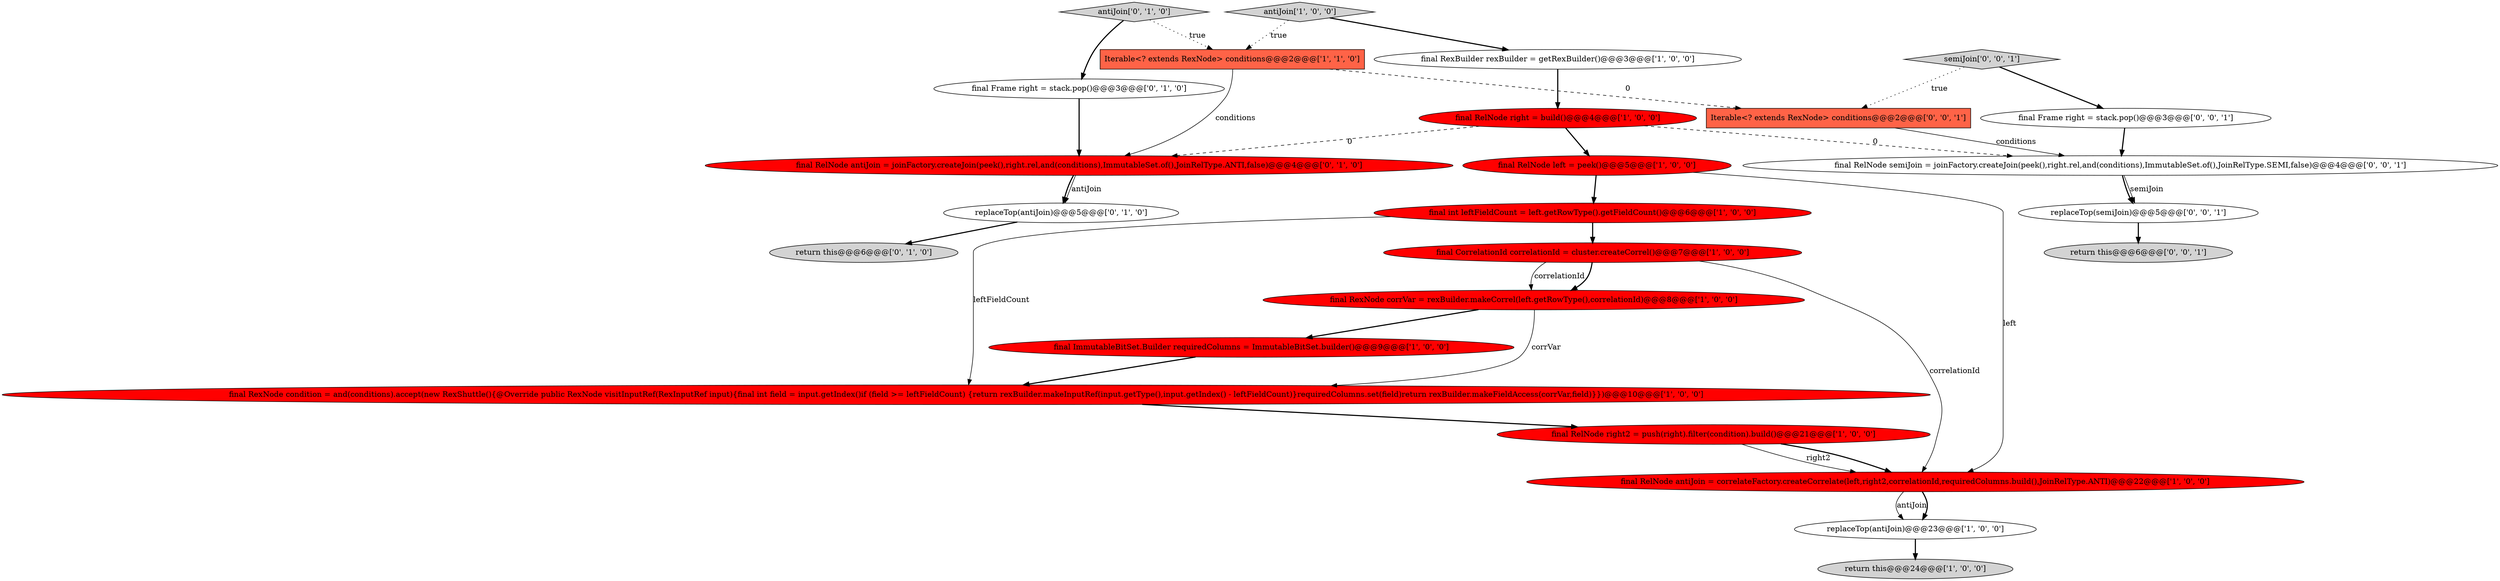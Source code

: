 digraph {
6 [style = filled, label = "final ImmutableBitSet.Builder requiredColumns = ImmutableBitSet.builder()@@@9@@@['1', '0', '0']", fillcolor = red, shape = ellipse image = "AAA1AAABBB1BBB"];
10 [style = filled, label = "antiJoin['1', '0', '0']", fillcolor = lightgray, shape = diamond image = "AAA0AAABBB1BBB"];
16 [style = filled, label = "replaceTop(antiJoin)@@@5@@@['0', '1', '0']", fillcolor = white, shape = ellipse image = "AAA0AAABBB2BBB"];
22 [style = filled, label = "final Frame right = stack.pop()@@@3@@@['0', '0', '1']", fillcolor = white, shape = ellipse image = "AAA0AAABBB3BBB"];
1 [style = filled, label = "final int leftFieldCount = left.getRowType().getFieldCount()@@@6@@@['1', '0', '0']", fillcolor = red, shape = ellipse image = "AAA1AAABBB1BBB"];
5 [style = filled, label = "final RexBuilder rexBuilder = getRexBuilder()@@@3@@@['1', '0', '0']", fillcolor = white, shape = ellipse image = "AAA0AAABBB1BBB"];
12 [style = filled, label = "final RelNode left = peek()@@@5@@@['1', '0', '0']", fillcolor = red, shape = ellipse image = "AAA1AAABBB1BBB"];
18 [style = filled, label = "antiJoin['0', '1', '0']", fillcolor = lightgray, shape = diamond image = "AAA0AAABBB2BBB"];
20 [style = filled, label = "semiJoin['0', '0', '1']", fillcolor = lightgray, shape = diamond image = "AAA0AAABBB3BBB"];
3 [style = filled, label = "return this@@@24@@@['1', '0', '0']", fillcolor = lightgray, shape = ellipse image = "AAA0AAABBB1BBB"];
17 [style = filled, label = "return this@@@6@@@['0', '1', '0']", fillcolor = lightgray, shape = ellipse image = "AAA0AAABBB2BBB"];
0 [style = filled, label = "final RelNode right = build()@@@4@@@['1', '0', '0']", fillcolor = red, shape = ellipse image = "AAA1AAABBB1BBB"];
21 [style = filled, label = "Iterable<? extends RexNode> conditions@@@2@@@['0', '0', '1']", fillcolor = tomato, shape = box image = "AAA0AAABBB3BBB"];
15 [style = filled, label = "final RelNode antiJoin = joinFactory.createJoin(peek(),right.rel,and(conditions),ImmutableSet.of(),JoinRelType.ANTI,false)@@@4@@@['0', '1', '0']", fillcolor = red, shape = ellipse image = "AAA1AAABBB2BBB"];
14 [style = filled, label = "final Frame right = stack.pop()@@@3@@@['0', '1', '0']", fillcolor = white, shape = ellipse image = "AAA0AAABBB2BBB"];
2 [style = filled, label = "final RelNode antiJoin = correlateFactory.createCorrelate(left,right2,correlationId,requiredColumns.build(),JoinRelType.ANTI)@@@22@@@['1', '0', '0']", fillcolor = red, shape = ellipse image = "AAA1AAABBB1BBB"];
23 [style = filled, label = "replaceTop(semiJoin)@@@5@@@['0', '0', '1']", fillcolor = white, shape = ellipse image = "AAA0AAABBB3BBB"];
8 [style = filled, label = "replaceTop(antiJoin)@@@23@@@['1', '0', '0']", fillcolor = white, shape = ellipse image = "AAA0AAABBB1BBB"];
24 [style = filled, label = "return this@@@6@@@['0', '0', '1']", fillcolor = lightgray, shape = ellipse image = "AAA0AAABBB3BBB"];
7 [style = filled, label = "final RexNode corrVar = rexBuilder.makeCorrel(left.getRowType(),correlationId)@@@8@@@['1', '0', '0']", fillcolor = red, shape = ellipse image = "AAA1AAABBB1BBB"];
9 [style = filled, label = "final RexNode condition = and(conditions).accept(new RexShuttle(){@Override public RexNode visitInputRef(RexInputRef input){final int field = input.getIndex()if (field >= leftFieldCount) {return rexBuilder.makeInputRef(input.getType(),input.getIndex() - leftFieldCount)}requiredColumns.set(field)return rexBuilder.makeFieldAccess(corrVar,field)}})@@@10@@@['1', '0', '0']", fillcolor = red, shape = ellipse image = "AAA1AAABBB1BBB"];
13 [style = filled, label = "Iterable<? extends RexNode> conditions@@@2@@@['1', '1', '0']", fillcolor = tomato, shape = box image = "AAA0AAABBB1BBB"];
19 [style = filled, label = "final RelNode semiJoin = joinFactory.createJoin(peek(),right.rel,and(conditions),ImmutableSet.of(),JoinRelType.SEMI,false)@@@4@@@['0', '0', '1']", fillcolor = white, shape = ellipse image = "AAA0AAABBB3BBB"];
4 [style = filled, label = "final RelNode right2 = push(right).filter(condition).build()@@@21@@@['1', '0', '0']", fillcolor = red, shape = ellipse image = "AAA1AAABBB1BBB"];
11 [style = filled, label = "final CorrelationId correlationId = cluster.createCorrel()@@@7@@@['1', '0', '0']", fillcolor = red, shape = ellipse image = "AAA1AAABBB1BBB"];
21->19 [style = solid, label="conditions"];
22->19 [style = bold, label=""];
11->2 [style = solid, label="correlationId"];
0->19 [style = dashed, label="0"];
9->4 [style = bold, label=""];
0->12 [style = bold, label=""];
1->9 [style = solid, label="leftFieldCount"];
8->3 [style = bold, label=""];
0->15 [style = dashed, label="0"];
4->2 [style = bold, label=""];
16->17 [style = bold, label=""];
4->2 [style = solid, label="right2"];
20->21 [style = dotted, label="true"];
15->16 [style = bold, label=""];
12->1 [style = bold, label=""];
15->16 [style = solid, label="antiJoin"];
1->11 [style = bold, label=""];
20->22 [style = bold, label=""];
7->9 [style = solid, label="corrVar"];
23->24 [style = bold, label=""];
13->21 [style = dashed, label="0"];
10->5 [style = bold, label=""];
5->0 [style = bold, label=""];
10->13 [style = dotted, label="true"];
19->23 [style = bold, label=""];
7->6 [style = bold, label=""];
2->8 [style = solid, label="antiJoin"];
13->15 [style = solid, label="conditions"];
14->15 [style = bold, label=""];
12->2 [style = solid, label="left"];
6->9 [style = bold, label=""];
11->7 [style = solid, label="correlationId"];
19->23 [style = solid, label="semiJoin"];
18->14 [style = bold, label=""];
11->7 [style = bold, label=""];
2->8 [style = bold, label=""];
18->13 [style = dotted, label="true"];
}
